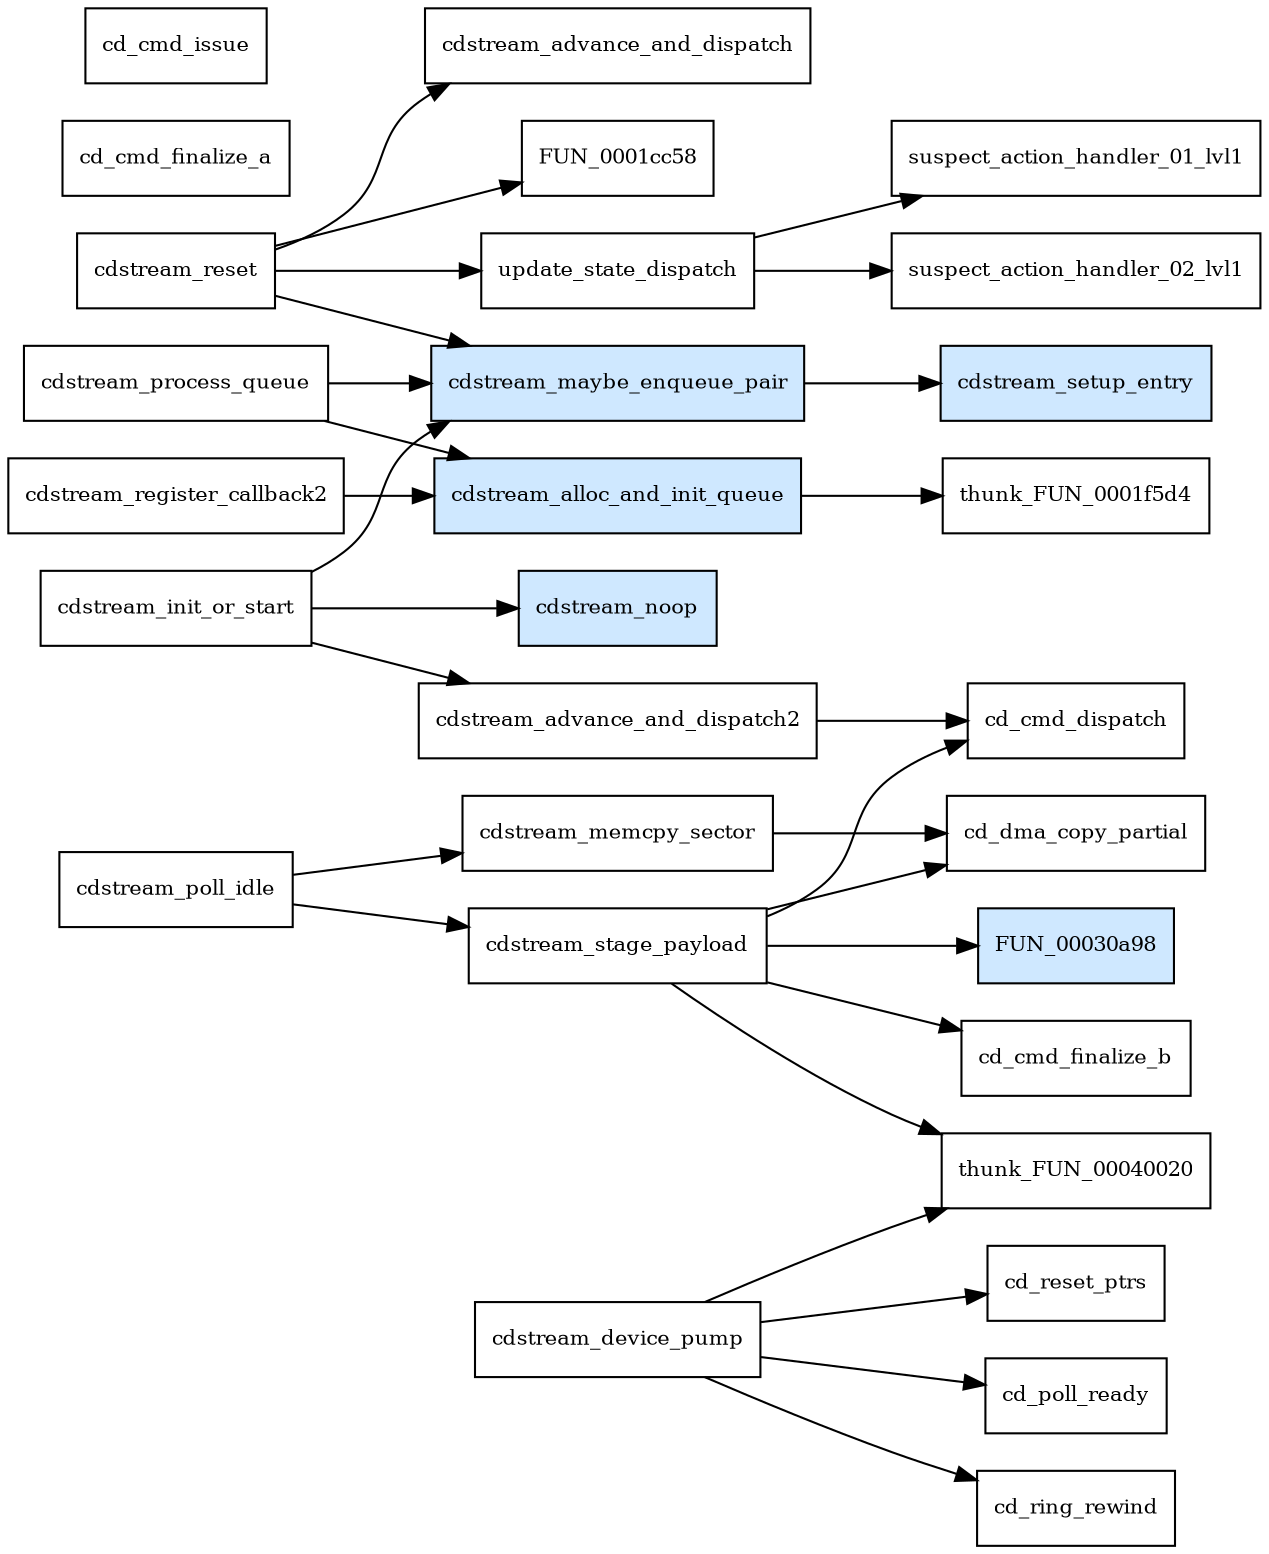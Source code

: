 digraph cdstream {
  rankdir=LR;
  node [shape=box,fontsize=10];
  "MAIN.EXE:FUN_0001a028" [label="cdstream_advance_and_dispatch", style=filled, fillcolor="#ffffff"];
  "MAIN.EXE:FUN_000026f4" [label="cdstream_reset", style=filled, fillcolor="#ffffff"];
  "MAIN.EXE:FUN_00031368" [label="cd_reset_ptrs", style=filled, fillcolor="#ffffff"];
  "MAIN.EXE:FUN_00031734" [label="cd_cmd_finalize_a", style=filled, fillcolor="#ffffff"];
  "MAIN.EXE:FUN_00030de8" [label="cd_dma_copy_partial", style=filled, fillcolor="#ffffff"];
  "MAIN.EXE:FUN_0001dd78" [label="cdstream_maybe_enqueue_pair", style=filled, fillcolor="#cfe8ff"];
  "MAIN.EXE:FUN_0002db3c" [label="cd_poll_ready", style=filled, fillcolor="#ffffff"];
  "MAIN.EXE:thunk_FUN_0001f5d4" [label="thunk_FUN_0001f5d4", style=filled, fillcolor="#ffffff"];
  "MAIN.EXE:FUN_000028d8" [label="cdstream_register_callback2", style=filled, fillcolor="#ffffff"];
  "MAIN.EXE:FUN_00002584" [label="cdstream_poll_idle", style=filled, fillcolor="#ffffff"];
  "MAIN.EXE:FUN_00030a98" [label="FUN_00030a98", style=filled, fillcolor="#cfe8ff"];
  "MAIN.EXE:FUN_0003186c" [label="cd_cmd_dispatch", style=filled, fillcolor="#ffffff"];
  "MAIN.EXE:FUN_00034f08" [label="suspect_action_handler_01_lvl1", style=filled, fillcolor="#ffffff"];
  "MAIN.EXE:FUN_0001a100" [label="cdstream_noop", style=filled, fillcolor="#cfe8ff"];
  "MAIN.EXE:FUN_000199d4" [label="cdstream_memcpy_sector", style=filled, fillcolor="#ffffff"];
  "MAIN.EXE:FUN_0001cc58" [label="FUN_0001cc58", style=filled, fillcolor="#ffffff"];
  "MAIN.EXE:thunk_FUN_00040020" [label="thunk_FUN_00040020", style=filled, fillcolor="#ffffff"];
  "MAIN.EXE:FUN_000197bc" [label="cdstream_device_pump", style=filled, fillcolor="#ffffff"];
  "MAIN.EXE:FUN_0001a440" [label="cdstream_setup_entry", style=filled, fillcolor="#cfe8ff"];
  "MAIN.EXE:FUN_0001dd04" [label="cdstream_alloc_and_init_queue", style=filled, fillcolor="#cfe8ff"];
  "MAIN.EXE:FUN_00034f40" [label="suspect_action_handler_02_lvl1", style=filled, fillcolor="#ffffff"];
  "MAIN.EXE:FUN_000021d4" [label="cdstream_process_queue", style=filled, fillcolor="#ffffff"];
  "MAIN.EXE:FUN_0001d600" [label="update_state_dispatch", style=filled, fillcolor="#ffffff"];
  "MAIN.EXE:FUN_00040020" [label="cd_cmd_issue", style=filled, fillcolor="#ffffff"];
  "MAIN.EXE:FUN_00030cc8" [label="cd_ring_rewind", style=filled, fillcolor="#ffffff"];
  "MAIN.EXE:FUN_0001a038" [label="cdstream_advance_and_dispatch2", style=filled, fillcolor="#ffffff"];
  "MAIN.EXE:FUN_00002434" [label="cdstream_init_or_start", style=filled, fillcolor="#ffffff"];
  "MAIN.EXE:FUN_000317d0" [label="cd_cmd_finalize_b", style=filled, fillcolor="#ffffff"];
  "MAIN.EXE:FUN_00019ec0" [label="cdstream_stage_payload", style=filled, fillcolor="#ffffff"];
  "MAIN.EXE:FUN_000028d8" -> "MAIN.EXE:FUN_0001dd04" [label=""];
  "MAIN.EXE:FUN_00019ec0" -> "MAIN.EXE:FUN_00030de8" [label=""];
  "MAIN.EXE:FUN_00019ec0" -> "MAIN.EXE:thunk_FUN_00040020" [label=""];
  "MAIN.EXE:FUN_000197bc" -> "MAIN.EXE:thunk_FUN_00040020" [label=""];
  "MAIN.EXE:FUN_000026f4" -> "MAIN.EXE:FUN_0001d600" [label=""];
  "MAIN.EXE:FUN_0001d600" -> "MAIN.EXE:FUN_00034f40" [label=""];
  "MAIN.EXE:FUN_000026f4" -> "MAIN.EXE:FUN_0001dd78" [label=""];
  "MAIN.EXE:FUN_00002584" -> "MAIN.EXE:FUN_00019ec0" [label=""];
  "MAIN.EXE:FUN_0001dd04" -> "MAIN.EXE:thunk_FUN_0001f5d4" [label=""];
  "MAIN.EXE:FUN_00002434" -> "MAIN.EXE:FUN_0001dd78" [label=""];
  "MAIN.EXE:FUN_000026f4" -> "MAIN.EXE:FUN_0001cc58" [label=""];
  "MAIN.EXE:FUN_000197bc" -> "MAIN.EXE:FUN_0002db3c" [label=""];
  "MAIN.EXE:FUN_000197bc" -> "MAIN.EXE:FUN_00031368" [label=""];
  "MAIN.EXE:FUN_0001a038" -> "MAIN.EXE:FUN_0003186c" [label=""];
  "MAIN.EXE:FUN_00002434" -> "MAIN.EXE:FUN_0001a038" [label=""];
  "MAIN.EXE:FUN_000021d4" -> "MAIN.EXE:FUN_0001dd04" [label=""];
  "MAIN.EXE:FUN_0001d600" -> "MAIN.EXE:FUN_00034f08" [label=""];
  "MAIN.EXE:FUN_00019ec0" -> "MAIN.EXE:FUN_00030a98" [label=""];
  "MAIN.EXE:FUN_00019ec0" -> "MAIN.EXE:FUN_000317d0" [label=""];
  "MAIN.EXE:FUN_000197bc" -> "MAIN.EXE:FUN_00030cc8" [label=""];
  "MAIN.EXE:FUN_00019ec0" -> "MAIN.EXE:FUN_0003186c" [label=""];
  "MAIN.EXE:FUN_000021d4" -> "MAIN.EXE:FUN_0001dd78" [label=""];
  "MAIN.EXE:FUN_000026f4" -> "MAIN.EXE:FUN_0001a028" [label=""];
  "MAIN.EXE:FUN_00002584" -> "MAIN.EXE:FUN_000199d4" [label=""];
  "MAIN.EXE:FUN_000199d4" -> "MAIN.EXE:FUN_00030de8" [label=""];
  "MAIN.EXE:FUN_0001dd78" -> "MAIN.EXE:FUN_0001a440" [label=""];
  "MAIN.EXE:FUN_00002434" -> "MAIN.EXE:FUN_0001a100" [label=""];
}
